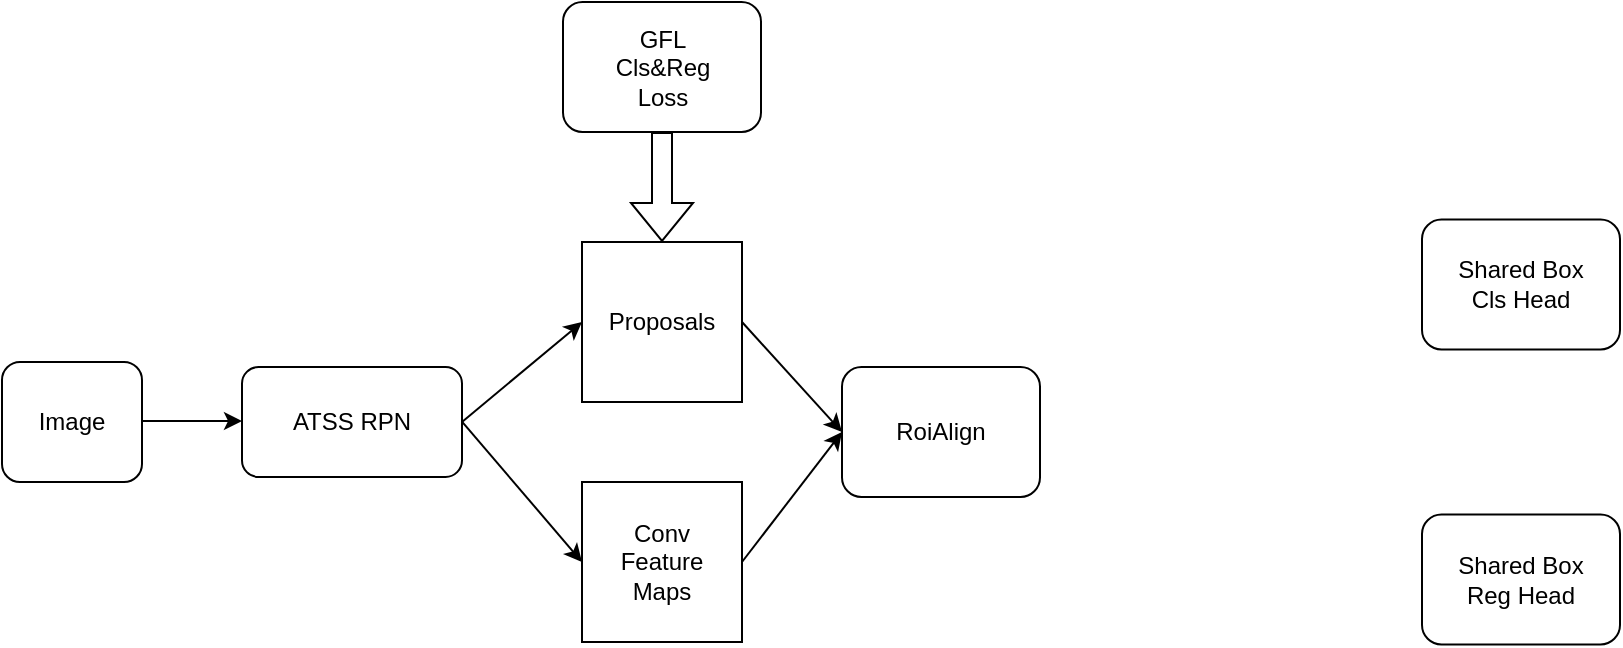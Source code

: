 <mxfile version="23.1.1" type="github">
  <diagram name="第 1 页" id="wcXFdS2mSCeuYjx8Xm_4">
    <mxGraphModel dx="720" dy="492" grid="1" gridSize="10" guides="1" tooltips="1" connect="1" arrows="1" fold="1" page="1" pageScale="1" pageWidth="827" pageHeight="1169" math="0" shadow="0">
      <root>
        <mxCell id="0" />
        <mxCell id="1" parent="0" />
        <mxCell id="dMKvnlfOrxEBAoyZr1T4-1" value="Image" style="rounded=1;whiteSpace=wrap;html=1;" vertex="1" parent="1">
          <mxGeometry x="60" y="350" width="70" height="60" as="geometry" />
        </mxCell>
        <mxCell id="dMKvnlfOrxEBAoyZr1T4-2" value="" style="endArrow=classic;html=1;rounded=0;" edge="1" parent="1">
          <mxGeometry width="50" height="50" relative="1" as="geometry">
            <mxPoint x="130" y="379.5" as="sourcePoint" />
            <mxPoint x="180" y="379.5" as="targetPoint" />
          </mxGeometry>
        </mxCell>
        <mxCell id="dMKvnlfOrxEBAoyZr1T4-3" value="ATSS RPN" style="rounded=1;whiteSpace=wrap;html=1;" vertex="1" parent="1">
          <mxGeometry x="180" y="352.5" width="110" height="55" as="geometry" />
        </mxCell>
        <mxCell id="dMKvnlfOrxEBAoyZr1T4-5" value="" style="endArrow=classic;html=1;rounded=0;entryX=0;entryY=0.5;entryDx=0;entryDy=0;" edge="1" parent="1" target="dMKvnlfOrxEBAoyZr1T4-8">
          <mxGeometry width="50" height="50" relative="1" as="geometry">
            <mxPoint x="290" y="379.8" as="sourcePoint" />
            <mxPoint x="340" y="379.8" as="targetPoint" />
          </mxGeometry>
        </mxCell>
        <mxCell id="dMKvnlfOrxEBAoyZr1T4-7" value="RoiAlign" style="rounded=1;whiteSpace=wrap;html=1;" vertex="1" parent="1">
          <mxGeometry x="480" y="352.5" width="99" height="65" as="geometry" />
        </mxCell>
        <mxCell id="dMKvnlfOrxEBAoyZr1T4-8" value="Conv &lt;br&gt;Feature&lt;br&gt;Maps" style="whiteSpace=wrap;html=1;aspect=fixed;" vertex="1" parent="1">
          <mxGeometry x="350" y="410" width="80" height="80" as="geometry" />
        </mxCell>
        <mxCell id="dMKvnlfOrxEBAoyZr1T4-9" value="Proposals" style="whiteSpace=wrap;html=1;aspect=fixed;" vertex="1" parent="1">
          <mxGeometry x="350" y="290" width="80" height="80" as="geometry" />
        </mxCell>
        <mxCell id="dMKvnlfOrxEBAoyZr1T4-10" value="" style="endArrow=classic;html=1;rounded=0;entryX=0;entryY=0.5;entryDx=0;entryDy=0;exitX=1;exitY=0.5;exitDx=0;exitDy=0;" edge="1" parent="1" source="dMKvnlfOrxEBAoyZr1T4-3" target="dMKvnlfOrxEBAoyZr1T4-9">
          <mxGeometry width="50" height="50" relative="1" as="geometry">
            <mxPoint x="300" y="389.8" as="sourcePoint" />
            <mxPoint x="360" y="460" as="targetPoint" />
          </mxGeometry>
        </mxCell>
        <mxCell id="dMKvnlfOrxEBAoyZr1T4-12" value="" style="endArrow=classic;html=1;rounded=0;entryX=0;entryY=0.5;entryDx=0;entryDy=0;exitX=1;exitY=0.5;exitDx=0;exitDy=0;" edge="1" parent="1" source="dMKvnlfOrxEBAoyZr1T4-9" target="dMKvnlfOrxEBAoyZr1T4-7">
          <mxGeometry width="50" height="50" relative="1" as="geometry">
            <mxPoint x="300" y="390" as="sourcePoint" />
            <mxPoint x="360" y="340" as="targetPoint" />
          </mxGeometry>
        </mxCell>
        <mxCell id="dMKvnlfOrxEBAoyZr1T4-13" value="" style="endArrow=classic;html=1;rounded=0;entryX=0;entryY=0.5;entryDx=0;entryDy=0;exitX=1;exitY=0.5;exitDx=0;exitDy=0;" edge="1" parent="1" source="dMKvnlfOrxEBAoyZr1T4-8" target="dMKvnlfOrxEBAoyZr1T4-7">
          <mxGeometry width="50" height="50" relative="1" as="geometry">
            <mxPoint x="440" y="340" as="sourcePoint" />
            <mxPoint x="487" y="396" as="targetPoint" />
          </mxGeometry>
        </mxCell>
        <mxCell id="dMKvnlfOrxEBAoyZr1T4-14" value="GFL&lt;br&gt;Cls&amp;amp;Reg&lt;br&gt;Loss" style="rounded=1;whiteSpace=wrap;html=1;" vertex="1" parent="1">
          <mxGeometry x="340.5" y="170" width="99" height="65" as="geometry" />
        </mxCell>
        <mxCell id="dMKvnlfOrxEBAoyZr1T4-15" value="" style="shape=flexArrow;endArrow=classic;html=1;rounded=0;entryX=0.5;entryY=0;entryDx=0;entryDy=0;exitX=0.5;exitY=1;exitDx=0;exitDy=0;" edge="1" parent="1" source="dMKvnlfOrxEBAoyZr1T4-14" target="dMKvnlfOrxEBAoyZr1T4-9">
          <mxGeometry width="50" height="50" relative="1" as="geometry">
            <mxPoint x="399.3" y="235" as="sourcePoint" />
            <mxPoint x="399.3" y="280" as="targetPoint" />
          </mxGeometry>
        </mxCell>
        <mxCell id="dMKvnlfOrxEBAoyZr1T4-16" value="Shared Box&lt;br&gt;Cls Head" style="rounded=1;whiteSpace=wrap;html=1;" vertex="1" parent="1">
          <mxGeometry x="770" y="278.75" width="99" height="65" as="geometry" />
        </mxCell>
        <mxCell id="dMKvnlfOrxEBAoyZr1T4-18" value="Shared Box&lt;br&gt;Reg Head" style="rounded=1;whiteSpace=wrap;html=1;" vertex="1" parent="1">
          <mxGeometry x="770" y="426.25" width="99" height="65" as="geometry" />
        </mxCell>
      </root>
    </mxGraphModel>
  </diagram>
</mxfile>
